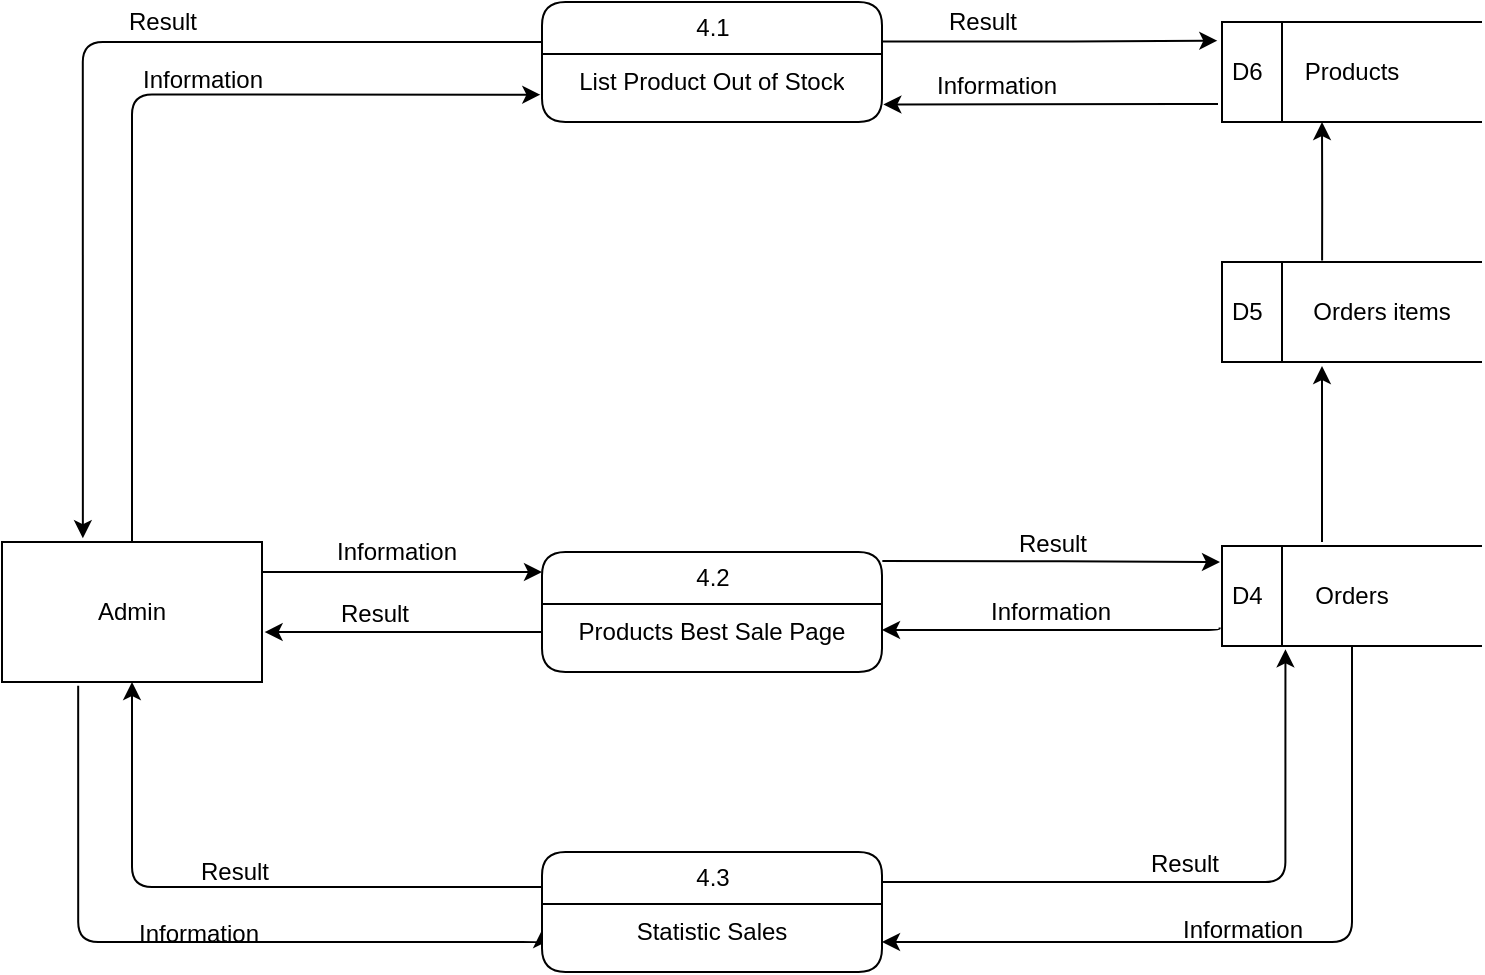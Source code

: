 <mxfile version="14.6.13" type="device"><diagram id="6-PyJxlzV2X2NzrR5hLx" name="Page-1"><mxGraphModel dx="1201" dy="806" grid="1" gridSize="10" guides="1" tooltips="1" connect="1" arrows="1" fold="1" page="1" pageScale="1" pageWidth="1100" pageHeight="850" math="0" shadow="0"><root><mxCell id="0"/><mxCell id="1" parent="0"/><mxCell id="-4bmRs1e1b0xJStz-m2o-2" value="Result" style="edgeStyle=orthogonalEdgeStyle;rounded=1;sketch=0;orthogonalLoop=1;jettySize=auto;html=1;entryX=0.311;entryY=-0.027;entryDx=0;entryDy=0;entryPerimeter=0;labelBackgroundColor=none;fontFamily=Helvetica;fontSize=12;" parent="1" source="-4bmRs1e1b0xJStz-m2o-3" target="-4bmRs1e1b0xJStz-m2o-10" edge="1"><mxGeometry x="-0.205" y="-10" relative="1" as="geometry"><mxPoint as="offset"/><Array as="points"><mxPoint x="120" y="50"/></Array></mxGeometry></mxCell><mxCell id="-4bmRs1e1b0xJStz-m2o-37" value="Result" style="edgeStyle=orthogonalEdgeStyle;rounded=1;orthogonalLoop=1;jettySize=auto;html=1;labelBackgroundColor=none;exitX=1;exitY=0.33;exitDx=0;exitDy=0;entryX=-0.018;entryY=0.187;entryDx=0;entryDy=0;entryPerimeter=0;exitPerimeter=0;fontFamily=Helvetica;fontSize=12;" parent="1" source="-4bmRs1e1b0xJStz-m2o-3" target="5jQM5U7cq3CIwg0wkpNW-1" edge="1"><mxGeometry x="-0.406" y="10" relative="1" as="geometry"><mxPoint x="670" y="45" as="targetPoint"/><Array as="points"/><mxPoint as="offset"/></mxGeometry></mxCell><mxCell id="-4bmRs1e1b0xJStz-m2o-3" value="4.1" style="swimlane;html=1;fontStyle=0;childLayout=stackLayout;horizontal=1;startSize=26;horizontalStack=0;resizeParent=1;resizeLast=0;collapsible=1;marginBottom=0;swimlaneFillColor=#ffffff;align=center;rounded=1;shadow=0;comic=0;labelBackgroundColor=none;strokeWidth=1;fontFamily=Helvetica;fontSize=12;" parent="1" vertex="1"><mxGeometry x="350" y="30" width="170" height="60" as="geometry"/></mxCell><mxCell id="-4bmRs1e1b0xJStz-m2o-4" value="&lt;font style=&quot;font-size: 12px;&quot;&gt;&lt;span style=&quot;font-size: 12px;&quot;&gt;List Product Out of Stock&lt;/span&gt;&lt;/font&gt;" style="text;html=1;spacingLeft=4;spacingRight=4;whiteSpace=wrap;overflow=hidden;rotatable=0;points=[[0,0.5],[1,0.5]];portConstraint=eastwest;align=center;fontFamily=Helvetica;fontSize=12;" parent="-4bmRs1e1b0xJStz-m2o-3" vertex="1"><mxGeometry y="26" width="170" height="26" as="geometry"/></mxCell><mxCell id="-4bmRs1e1b0xJStz-m2o-9" value="Information" style="edgeStyle=orthogonalEdgeStyle;jumpStyle=none;orthogonalLoop=1;jettySize=auto;html=1;entryX=0;entryY=0.167;entryDx=0;entryDy=0;entryPerimeter=0;shadow=0;labelBackgroundColor=none;rounded=1;fontFamily=Helvetica;fontSize=12;" parent="1" target="-4bmRs1e1b0xJStz-m2o-12" edge="1"><mxGeometry x="-0.04" y="10" relative="1" as="geometry"><Array as="points"><mxPoint x="230" y="315"/><mxPoint x="230" y="315"/></Array><mxPoint as="offset"/><mxPoint x="210" y="315" as="sourcePoint"/></mxGeometry></mxCell><mxCell id="-4bmRs1e1b0xJStz-m2o-33" value="Information" style="edgeStyle=orthogonalEdgeStyle;rounded=1;orthogonalLoop=1;jettySize=auto;html=1;entryX=0;entryY=0.5;entryDx=0;entryDy=0;labelBackgroundColor=none;exitX=0.293;exitY=1.027;exitDx=0;exitDy=0;exitPerimeter=0;fontFamily=Helvetica;fontSize=12;" parent="1" source="-4bmRs1e1b0xJStz-m2o-10" target="-4bmRs1e1b0xJStz-m2o-16" edge="1"><mxGeometry x="0.027" y="4" relative="1" as="geometry"><Array as="points"><mxPoint x="118" y="500"/><mxPoint x="350" y="500"/></Array><mxPoint as="offset"/></mxGeometry></mxCell><mxCell id="5jQM5U7cq3CIwg0wkpNW-3" value="Information" style="edgeStyle=orthogonalEdgeStyle;rounded=1;orthogonalLoop=1;jettySize=auto;html=1;entryX=-0.005;entryY=0.782;entryDx=0;entryDy=0;entryPerimeter=0;labelBackgroundColor=none;fontFamily=Helvetica;fontSize=12;" parent="1" source="-4bmRs1e1b0xJStz-m2o-10" target="-4bmRs1e1b0xJStz-m2o-4" edge="1"><mxGeometry x="0.209" y="7" relative="1" as="geometry"><mxPoint as="offset"/></mxGeometry></mxCell><mxCell id="-4bmRs1e1b0xJStz-m2o-10" value="&lt;font style=&quot;font-size: 12px;&quot;&gt;Admin&lt;/font&gt;" style="rounded=0;whiteSpace=wrap;html=1;fontFamily=Helvetica;fontSize=12;" parent="1" vertex="1"><mxGeometry x="80" y="300" width="130" height="70" as="geometry"/></mxCell><mxCell id="-4bmRs1e1b0xJStz-m2o-36" value="Result" style="edgeStyle=orthogonalEdgeStyle;rounded=1;orthogonalLoop=1;jettySize=auto;html=1;labelBackgroundColor=none;exitX=1.001;exitY=0.076;exitDx=0;exitDy=0;exitPerimeter=0;fontFamily=Helvetica;fontSize=12;" parent="1" source="-4bmRs1e1b0xJStz-m2o-12" edge="1"><mxGeometry x="0.006" y="9" relative="1" as="geometry"><mxPoint x="689" y="310" as="targetPoint"/><Array as="points"><mxPoint x="600" y="310"/><mxPoint x="689" y="310"/></Array><mxPoint as="offset"/></mxGeometry></mxCell><mxCell id="-4bmRs1e1b0xJStz-m2o-12" value="4.2" style="swimlane;html=1;fontStyle=0;childLayout=stackLayout;horizontal=1;startSize=26;horizontalStack=0;resizeParent=1;resizeLast=0;collapsible=1;marginBottom=0;swimlaneFillColor=#ffffff;align=center;rounded=1;shadow=0;comic=0;labelBackgroundColor=none;strokeWidth=1;fontFamily=Helvetica;fontSize=12;" parent="1" vertex="1"><mxGeometry x="350" y="305" width="170" height="60" as="geometry"/></mxCell><mxCell id="-4bmRs1e1b0xJStz-m2o-13" value="&lt;font style=&quot;font-size: 12px;&quot;&gt;&lt;span style=&quot;font-size: 12px;&quot;&gt;Products Best Sale Page&lt;/span&gt;&lt;/font&gt;" style="text;html=1;strokeColor=none;fillColor=none;spacingLeft=4;spacingRight=4;whiteSpace=wrap;overflow=hidden;rotatable=0;points=[[0,0.5],[1,0.5]];portConstraint=eastwest;align=center;fontFamily=Helvetica;fontSize=12;" parent="-4bmRs1e1b0xJStz-m2o-12" vertex="1"><mxGeometry y="26" width="170" height="26" as="geometry"/></mxCell><mxCell id="-4bmRs1e1b0xJStz-m2o-14" value="Result" style="edgeStyle=orthogonalEdgeStyle;curved=0;rounded=1;sketch=0;orthogonalLoop=1;jettySize=auto;html=1;entryX=0.5;entryY=1;entryDx=0;entryDy=0;exitX=0;exitY=0.292;exitDx=0;exitDy=0;exitPerimeter=0;labelBackgroundColor=none;fontFamily=Helvetica;fontSize=12;" parent="1" source="-4bmRs1e1b0xJStz-m2o-15" target="-4bmRs1e1b0xJStz-m2o-10" edge="1"><mxGeometry y="-8" relative="1" as="geometry"><mxPoint x="213" y="325" as="targetPoint"/><mxPoint as="offset"/></mxGeometry></mxCell><mxCell id="5jQM5U7cq3CIwg0wkpNW-9" value="Result" style="edgeStyle=orthogonalEdgeStyle;rounded=1;orthogonalLoop=1;jettySize=auto;html=1;labelBackgroundColor=none;entryX=0.244;entryY=1.033;entryDx=0;entryDy=0;entryPerimeter=0;fontFamily=Helvetica;fontSize=12;" parent="1" source="-4bmRs1e1b0xJStz-m2o-15" target="-4bmRs1e1b0xJStz-m2o-26" edge="1"><mxGeometry x="-0.049" y="9" relative="1" as="geometry"><mxPoint x="687.92" y="469.35" as="targetPoint"/><Array as="points"><mxPoint x="722" y="470"/></Array><mxPoint as="offset"/></mxGeometry></mxCell><mxCell id="-4bmRs1e1b0xJStz-m2o-15" value="4.3" style="swimlane;html=1;fontStyle=0;childLayout=stackLayout;horizontal=1;startSize=26;horizontalStack=0;resizeParent=1;resizeLast=0;collapsible=1;marginBottom=0;swimlaneFillColor=#ffffff;align=center;rounded=1;shadow=0;comic=0;labelBackgroundColor=none;strokeWidth=1;fontFamily=Helvetica;fontSize=12;" parent="1" vertex="1"><mxGeometry x="350" y="455" width="170" height="60" as="geometry"/></mxCell><mxCell id="-4bmRs1e1b0xJStz-m2o-16" value="&lt;font style=&quot;font-size: 12px;&quot;&gt;&lt;span style=&quot;font-size: 12px;&quot;&gt;Statistic Sales&lt;/span&gt;&lt;/font&gt;" style="text;html=1;strokeColor=none;fillColor=none;spacingLeft=4;spacingRight=4;whiteSpace=wrap;overflow=hidden;rotatable=0;points=[[0,0.5],[1,0.5]];portConstraint=eastwest;align=center;fontFamily=Helvetica;fontSize=12;" parent="-4bmRs1e1b0xJStz-m2o-15" vertex="1"><mxGeometry y="26" width="170" height="26" as="geometry"/></mxCell><mxCell id="-4bmRs1e1b0xJStz-m2o-22" value="&#10;&#10;&lt;span style=&quot;font-size: 12px; font-style: normal; font-weight: 400; letter-spacing: normal; text-align: center; text-indent: 0px; text-transform: none; word-spacing: 0px; display: inline; float: none;&quot;&gt;Information&lt;/span&gt;&#10;&#10;" style="edgeStyle=orthogonalEdgeStyle;curved=0;rounded=1;sketch=0;orthogonalLoop=1;jettySize=auto;html=1;entryX=1;entryY=0.5;entryDx=0;entryDy=0;exitX=-0.009;exitY=0.814;exitDx=0;exitDy=0;exitPerimeter=0;labelBackgroundColor=none;fontFamily=Helvetica;fontSize=12;" parent="1" source="-4bmRs1e1b0xJStz-m2o-26" target="-4bmRs1e1b0xJStz-m2o-13" edge="1"><mxGeometry x="0.017" y="-9" relative="1" as="geometry"><mxPoint x="700" y="290" as="sourcePoint"/><mxPoint as="offset"/><Array as="points"><mxPoint x="689" y="344"/></Array></mxGeometry></mxCell><mxCell id="5jQM5U7cq3CIwg0wkpNW-6" style="edgeStyle=orthogonalEdgeStyle;rounded=1;orthogonalLoop=1;jettySize=auto;html=1;labelBackgroundColor=none;fontFamily=Helvetica;fontSize=12;" parent="1" edge="1"><mxGeometry relative="1" as="geometry"><mxPoint x="740" y="300" as="sourcePoint"/><mxPoint x="740" y="212" as="targetPoint"/><Array as="points"><mxPoint x="740" y="300"/></Array></mxGeometry></mxCell><mxCell id="-4bmRs1e1b0xJStz-m2o-26" value="D4" style="html=1;dashed=0;whitespace=wrap;shape=mxgraph.dfd.dataStoreID;align=left;spacingLeft=3;points=[[0,0],[0.5,0],[1,0],[0,0.5],[1,0.5],[0,1],[0.5,1],[1,1]];fontFamily=Helvetica;fontSize=12;" parent="1" vertex="1"><mxGeometry x="690" y="302" width="130" height="50" as="geometry"/></mxCell><mxCell id="-4bmRs1e1b0xJStz-m2o-27" value="&#10;&#10;&lt;span style=&quot;font-size: 12px; font-style: normal; font-weight: 400; letter-spacing: normal; text-align: center; text-indent: 0px; text-transform: none; word-spacing: 0px; display: inline; float: none;&quot;&gt;Information&lt;/span&gt;&#10;&#10;" style="edgeStyle=orthogonalEdgeStyle;curved=0;rounded=1;sketch=0;orthogonalLoop=1;jettySize=auto;html=1;labelBackgroundColor=none;entryX=1.004;entryY=0.971;entryDx=0;entryDy=0;entryPerimeter=0;fontFamily=Helvetica;fontSize=12;" parent="1" target="-4bmRs1e1b0xJStz-m2o-4" edge="1"><mxGeometry x="0.318" y="-9" relative="1" as="geometry"><mxPoint x="688" y="81" as="sourcePoint"/><mxPoint x="521" y="50" as="targetPoint"/><Array as="points"><mxPoint x="680" y="81"/></Array><mxPoint as="offset"/></mxGeometry></mxCell><mxCell id="-4bmRs1e1b0xJStz-m2o-28" value="Orders" style="text;html=1;strokeColor=none;fillColor=none;align=center;verticalAlign=middle;whiteSpace=wrap;rounded=0;fontFamily=Helvetica;fontSize=12;" parent="1" vertex="1"><mxGeometry x="730" y="317" width="50" height="20" as="geometry"/></mxCell><mxCell id="-4bmRs1e1b0xJStz-m2o-31" value="Result" style="edgeStyle=orthogonalEdgeStyle;curved=0;rounded=1;sketch=0;orthogonalLoop=1;jettySize=auto;html=1;entryX=1.01;entryY=0.643;entryDx=0;entryDy=0;entryPerimeter=0;labelBackgroundColor=none;fontFamily=Helvetica;fontSize=12;" parent="1" source="-4bmRs1e1b0xJStz-m2o-13" target="-4bmRs1e1b0xJStz-m2o-10" edge="1"><mxGeometry x="0.205" y="-9" relative="1" as="geometry"><mxPoint as="offset"/><Array as="points"><mxPoint x="320" y="345"/><mxPoint x="320" y="345"/></Array></mxGeometry></mxCell><mxCell id="5jQM5U7cq3CIwg0wkpNW-1" value="D6" style="html=1;dashed=0;whitespace=wrap;shape=mxgraph.dfd.dataStoreID;align=left;spacingLeft=3;points=[[0,0],[0.5,0],[1,0],[0,0.5],[1,0.5],[0,1],[0.5,1],[1,1]];fontFamily=Helvetica;fontSize=12;" parent="1" vertex="1"><mxGeometry x="690" y="40" width="130" height="50" as="geometry"/></mxCell><mxCell id="5jQM5U7cq3CIwg0wkpNW-2" value="Products" style="text;html=1;strokeColor=none;fillColor=none;align=center;verticalAlign=middle;whiteSpace=wrap;rounded=0;fontFamily=Helvetica;fontSize=12;" parent="1" vertex="1"><mxGeometry x="730" y="55" width="50" height="20" as="geometry"/></mxCell><mxCell id="5jQM5U7cq3CIwg0wkpNW-7" style="edgeStyle=orthogonalEdgeStyle;rounded=1;orthogonalLoop=1;jettySize=auto;html=1;labelBackgroundColor=none;exitX=0.385;exitY=-0.014;exitDx=0;exitDy=0;exitPerimeter=0;fontFamily=Helvetica;fontSize=12;" parent="1" source="5jQM5U7cq3CIwg0wkpNW-4" edge="1"><mxGeometry relative="1" as="geometry"><mxPoint x="740" y="90" as="targetPoint"/></mxGeometry></mxCell><mxCell id="5jQM5U7cq3CIwg0wkpNW-4" value="D5" style="html=1;dashed=0;whitespace=wrap;shape=mxgraph.dfd.dataStoreID;align=left;spacingLeft=3;points=[[0,0],[0.5,0],[1,0],[0,0.5],[1,0.5],[0,1],[0.5,1],[1,1]];fontFamily=Helvetica;fontSize=12;" parent="1" vertex="1"><mxGeometry x="690" y="160" width="130" height="50" as="geometry"/></mxCell><mxCell id="5jQM5U7cq3CIwg0wkpNW-5" value="Orders items" style="text;html=1;strokeColor=none;fillColor=none;align=center;verticalAlign=middle;whiteSpace=wrap;rounded=0;fontFamily=Helvetica;fontSize=12;" parent="1" vertex="1"><mxGeometry x="730" y="175" width="80" height="20" as="geometry"/></mxCell><mxCell id="5jQM5U7cq3CIwg0wkpNW-12" value="Information" style="edgeStyle=orthogonalEdgeStyle;rounded=1;orthogonalLoop=1;jettySize=auto;html=1;labelBackgroundColor=none;entryX=1;entryY=0.731;entryDx=0;entryDy=0;entryPerimeter=0;fontFamily=Helvetica;fontSize=12;exitX=0.5;exitY=1;exitDx=0;exitDy=0;" parent="1" source="-4bmRs1e1b0xJStz-m2o-26" target="-4bmRs1e1b0xJStz-m2o-16" edge="1"><mxGeometry x="0.059" y="-6" relative="1" as="geometry"><mxPoint x="540" y="520" as="targetPoint"/><Array as="points"><mxPoint x="755" y="500"/></Array><mxPoint as="offset"/><mxPoint x="690" y="500" as="sourcePoint"/></mxGeometry></mxCell></root></mxGraphModel></diagram></mxfile>